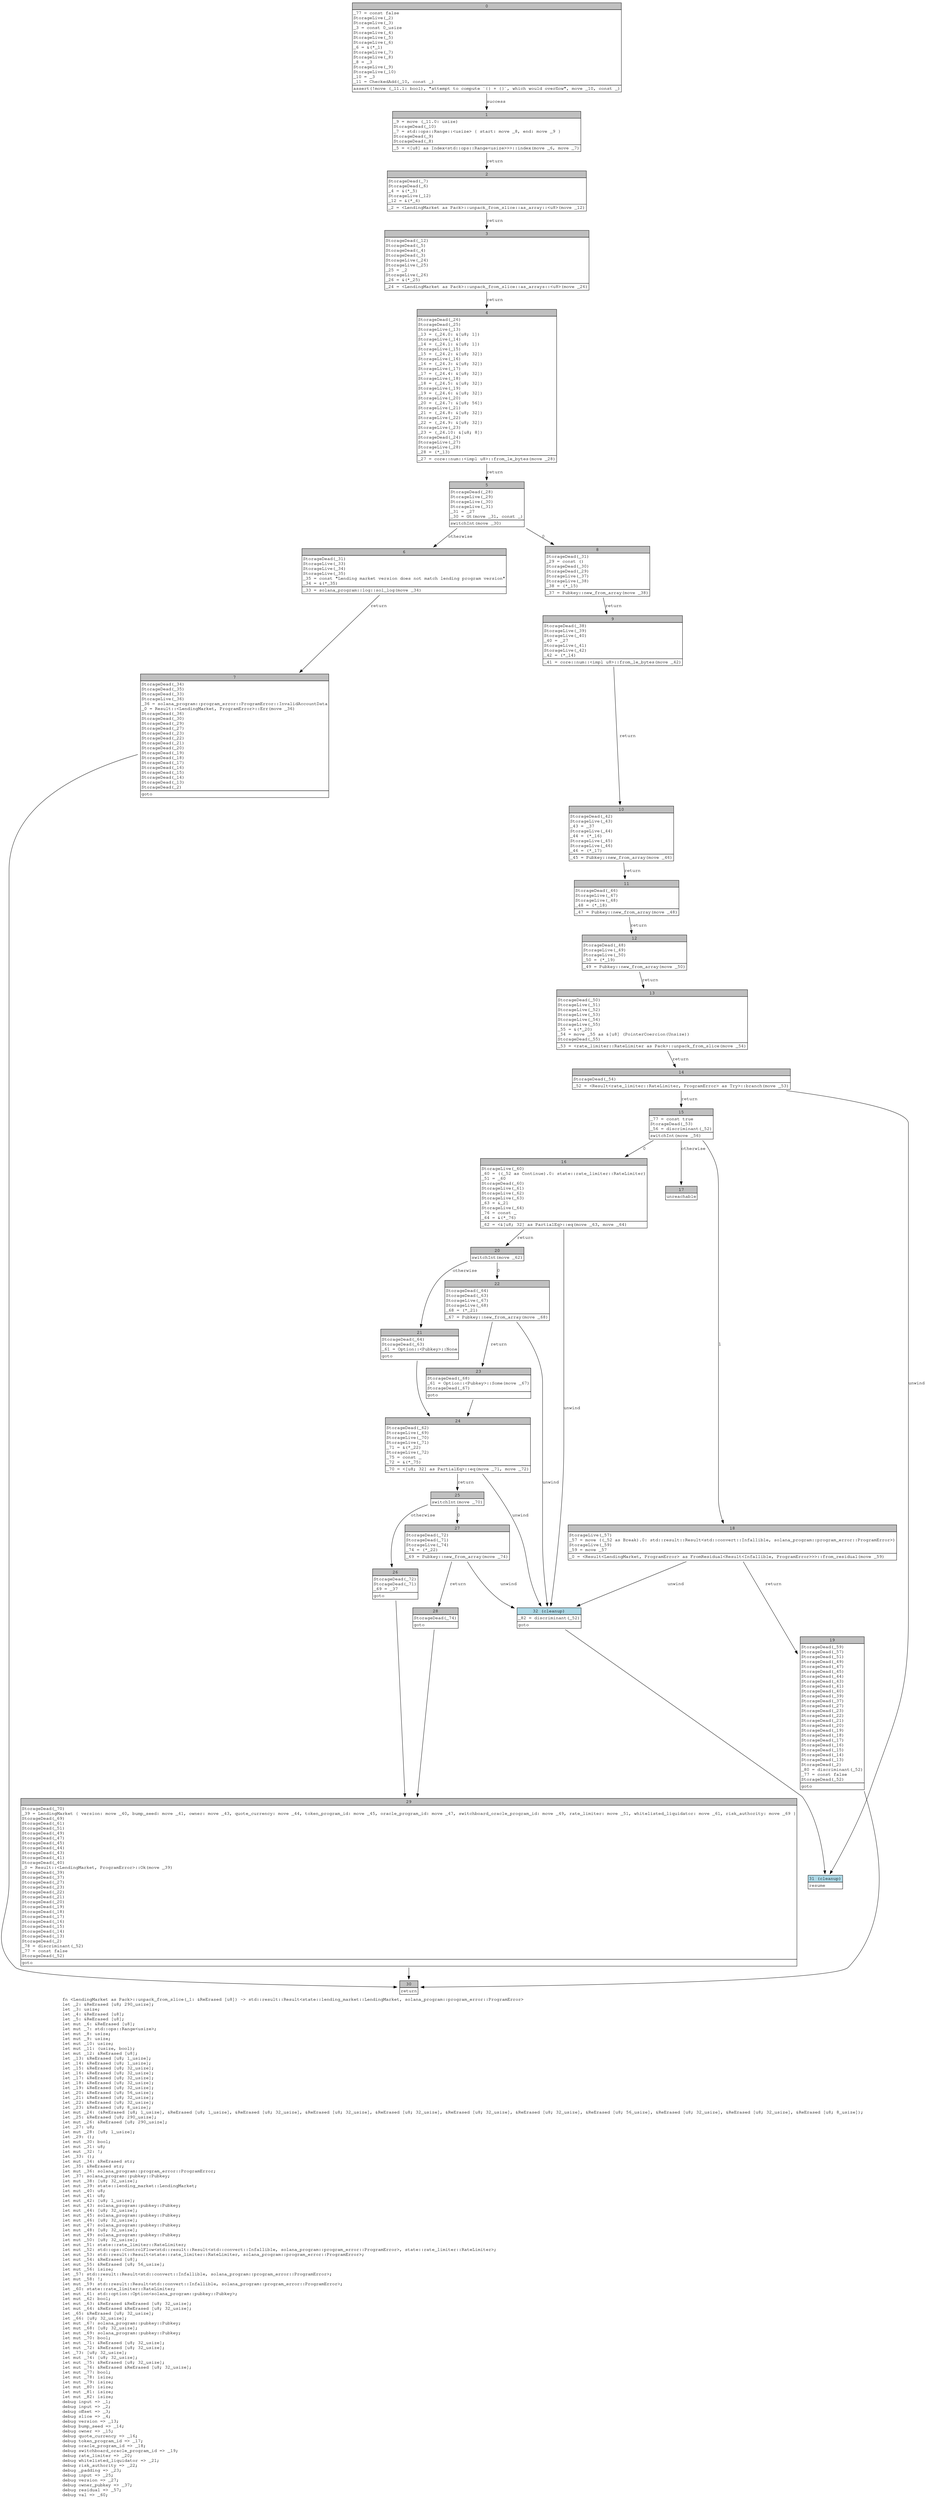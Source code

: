 digraph Mir_0_261 {
    graph [fontname="Courier, monospace"];
    node [fontname="Courier, monospace"];
    edge [fontname="Courier, monospace"];
    label=<fn &lt;LendingMarket as Pack&gt;::unpack_from_slice(_1: &amp;ReErased [u8]) -&gt; std::result::Result&lt;state::lending_market::LendingMarket, solana_program::program_error::ProgramError&gt;<br align="left"/>let _2: &amp;ReErased [u8; 290_usize];<br align="left"/>let _3: usize;<br align="left"/>let _4: &amp;ReErased [u8];<br align="left"/>let _5: &amp;ReErased [u8];<br align="left"/>let mut _6: &amp;ReErased [u8];<br align="left"/>let mut _7: std::ops::Range&lt;usize&gt;;<br align="left"/>let mut _8: usize;<br align="left"/>let mut _9: usize;<br align="left"/>let mut _10: usize;<br align="left"/>let mut _11: (usize, bool);<br align="left"/>let mut _12: &amp;ReErased [u8];<br align="left"/>let _13: &amp;ReErased [u8; 1_usize];<br align="left"/>let _14: &amp;ReErased [u8; 1_usize];<br align="left"/>let _15: &amp;ReErased [u8; 32_usize];<br align="left"/>let _16: &amp;ReErased [u8; 32_usize];<br align="left"/>let _17: &amp;ReErased [u8; 32_usize];<br align="left"/>let _18: &amp;ReErased [u8; 32_usize];<br align="left"/>let _19: &amp;ReErased [u8; 32_usize];<br align="left"/>let _20: &amp;ReErased [u8; 56_usize];<br align="left"/>let _21: &amp;ReErased [u8; 32_usize];<br align="left"/>let _22: &amp;ReErased [u8; 32_usize];<br align="left"/>let _23: &amp;ReErased [u8; 8_usize];<br align="left"/>let mut _24: (&amp;ReErased [u8; 1_usize], &amp;ReErased [u8; 1_usize], &amp;ReErased [u8; 32_usize], &amp;ReErased [u8; 32_usize], &amp;ReErased [u8; 32_usize], &amp;ReErased [u8; 32_usize], &amp;ReErased [u8; 32_usize], &amp;ReErased [u8; 56_usize], &amp;ReErased [u8; 32_usize], &amp;ReErased [u8; 32_usize], &amp;ReErased [u8; 8_usize]);<br align="left"/>let _25: &amp;ReErased [u8; 290_usize];<br align="left"/>let mut _26: &amp;ReErased [u8; 290_usize];<br align="left"/>let _27: u8;<br align="left"/>let mut _28: [u8; 1_usize];<br align="left"/>let _29: ();<br align="left"/>let mut _30: bool;<br align="left"/>let mut _31: u8;<br align="left"/>let mut _32: !;<br align="left"/>let _33: ();<br align="left"/>let mut _34: &amp;ReErased str;<br align="left"/>let _35: &amp;ReErased str;<br align="left"/>let mut _36: solana_program::program_error::ProgramError;<br align="left"/>let _37: solana_program::pubkey::Pubkey;<br align="left"/>let mut _38: [u8; 32_usize];<br align="left"/>let mut _39: state::lending_market::LendingMarket;<br align="left"/>let mut _40: u8;<br align="left"/>let mut _41: u8;<br align="left"/>let mut _42: [u8; 1_usize];<br align="left"/>let mut _43: solana_program::pubkey::Pubkey;<br align="left"/>let mut _44: [u8; 32_usize];<br align="left"/>let mut _45: solana_program::pubkey::Pubkey;<br align="left"/>let mut _46: [u8; 32_usize];<br align="left"/>let mut _47: solana_program::pubkey::Pubkey;<br align="left"/>let mut _48: [u8; 32_usize];<br align="left"/>let mut _49: solana_program::pubkey::Pubkey;<br align="left"/>let mut _50: [u8; 32_usize];<br align="left"/>let mut _51: state::rate_limiter::RateLimiter;<br align="left"/>let mut _52: std::ops::ControlFlow&lt;std::result::Result&lt;std::convert::Infallible, solana_program::program_error::ProgramError&gt;, state::rate_limiter::RateLimiter&gt;;<br align="left"/>let mut _53: std::result::Result&lt;state::rate_limiter::RateLimiter, solana_program::program_error::ProgramError&gt;;<br align="left"/>let mut _54: &amp;ReErased [u8];<br align="left"/>let mut _55: &amp;ReErased [u8; 56_usize];<br align="left"/>let mut _56: isize;<br align="left"/>let _57: std::result::Result&lt;std::convert::Infallible, solana_program::program_error::ProgramError&gt;;<br align="left"/>let mut _58: !;<br align="left"/>let mut _59: std::result::Result&lt;std::convert::Infallible, solana_program::program_error::ProgramError&gt;;<br align="left"/>let _60: state::rate_limiter::RateLimiter;<br align="left"/>let mut _61: std::option::Option&lt;solana_program::pubkey::Pubkey&gt;;<br align="left"/>let mut _62: bool;<br align="left"/>let mut _63: &amp;ReErased &amp;ReErased [u8; 32_usize];<br align="left"/>let mut _64: &amp;ReErased &amp;ReErased [u8; 32_usize];<br align="left"/>let _65: &amp;ReErased [u8; 32_usize];<br align="left"/>let _66: [u8; 32_usize];<br align="left"/>let mut _67: solana_program::pubkey::Pubkey;<br align="left"/>let mut _68: [u8; 32_usize];<br align="left"/>let mut _69: solana_program::pubkey::Pubkey;<br align="left"/>let mut _70: bool;<br align="left"/>let mut _71: &amp;ReErased [u8; 32_usize];<br align="left"/>let mut _72: &amp;ReErased [u8; 32_usize];<br align="left"/>let _73: [u8; 32_usize];<br align="left"/>let mut _74: [u8; 32_usize];<br align="left"/>let mut _75: &amp;ReErased [u8; 32_usize];<br align="left"/>let mut _76: &amp;ReErased &amp;ReErased [u8; 32_usize];<br align="left"/>let mut _77: bool;<br align="left"/>let mut _78: isize;<br align="left"/>let mut _79: isize;<br align="left"/>let mut _80: isize;<br align="left"/>let mut _81: isize;<br align="left"/>let mut _82: isize;<br align="left"/>debug input =&gt; _1;<br align="left"/>debug input =&gt; _2;<br align="left"/>debug offset =&gt; _3;<br align="left"/>debug slice =&gt; _4;<br align="left"/>debug version =&gt; _13;<br align="left"/>debug bump_seed =&gt; _14;<br align="left"/>debug owner =&gt; _15;<br align="left"/>debug quote_currency =&gt; _16;<br align="left"/>debug token_program_id =&gt; _17;<br align="left"/>debug oracle_program_id =&gt; _18;<br align="left"/>debug switchboard_oracle_program_id =&gt; _19;<br align="left"/>debug rate_limiter =&gt; _20;<br align="left"/>debug whitelisted_liquidator =&gt; _21;<br align="left"/>debug risk_authority =&gt; _22;<br align="left"/>debug _padding =&gt; _23;<br align="left"/>debug input =&gt; _25;<br align="left"/>debug version =&gt; _27;<br align="left"/>debug owner_pubkey =&gt; _37;<br align="left"/>debug residual =&gt; _57;<br align="left"/>debug val =&gt; _60;<br align="left"/>>;
    bb0__0_261 [shape="none", label=<<table border="0" cellborder="1" cellspacing="0"><tr><td bgcolor="gray" align="center" colspan="1">0</td></tr><tr><td align="left" balign="left">_77 = const false<br/>StorageLive(_2)<br/>StorageLive(_3)<br/>_3 = const 0_usize<br/>StorageLive(_4)<br/>StorageLive(_5)<br/>StorageLive(_6)<br/>_6 = &amp;(*_1)<br/>StorageLive(_7)<br/>StorageLive(_8)<br/>_8 = _3<br/>StorageLive(_9)<br/>StorageLive(_10)<br/>_10 = _3<br/>_11 = CheckedAdd(_10, const _)<br/></td></tr><tr><td align="left">assert(!move (_11.1: bool), &quot;attempt to compute `{} + {}`, which would overflow&quot;, move _10, const _)</td></tr></table>>];
    bb1__0_261 [shape="none", label=<<table border="0" cellborder="1" cellspacing="0"><tr><td bgcolor="gray" align="center" colspan="1">1</td></tr><tr><td align="left" balign="left">_9 = move (_11.0: usize)<br/>StorageDead(_10)<br/>_7 = std::ops::Range::&lt;usize&gt; { start: move _8, end: move _9 }<br/>StorageDead(_9)<br/>StorageDead(_8)<br/></td></tr><tr><td align="left">_5 = &lt;[u8] as Index&lt;std::ops::Range&lt;usize&gt;&gt;&gt;::index(move _6, move _7)</td></tr></table>>];
    bb2__0_261 [shape="none", label=<<table border="0" cellborder="1" cellspacing="0"><tr><td bgcolor="gray" align="center" colspan="1">2</td></tr><tr><td align="left" balign="left">StorageDead(_7)<br/>StorageDead(_6)<br/>_4 = &amp;(*_5)<br/>StorageLive(_12)<br/>_12 = &amp;(*_4)<br/></td></tr><tr><td align="left">_2 = &lt;LendingMarket as Pack&gt;::unpack_from_slice::as_array::&lt;u8&gt;(move _12)</td></tr></table>>];
    bb3__0_261 [shape="none", label=<<table border="0" cellborder="1" cellspacing="0"><tr><td bgcolor="gray" align="center" colspan="1">3</td></tr><tr><td align="left" balign="left">StorageDead(_12)<br/>StorageDead(_5)<br/>StorageDead(_4)<br/>StorageDead(_3)<br/>StorageLive(_24)<br/>StorageLive(_25)<br/>_25 = _2<br/>StorageLive(_26)<br/>_26 = &amp;(*_25)<br/></td></tr><tr><td align="left">_24 = &lt;LendingMarket as Pack&gt;::unpack_from_slice::as_arrays::&lt;u8&gt;(move _26)</td></tr></table>>];
    bb4__0_261 [shape="none", label=<<table border="0" cellborder="1" cellspacing="0"><tr><td bgcolor="gray" align="center" colspan="1">4</td></tr><tr><td align="left" balign="left">StorageDead(_26)<br/>StorageDead(_25)<br/>StorageLive(_13)<br/>_13 = (_24.0: &amp;[u8; 1])<br/>StorageLive(_14)<br/>_14 = (_24.1: &amp;[u8; 1])<br/>StorageLive(_15)<br/>_15 = (_24.2: &amp;[u8; 32])<br/>StorageLive(_16)<br/>_16 = (_24.3: &amp;[u8; 32])<br/>StorageLive(_17)<br/>_17 = (_24.4: &amp;[u8; 32])<br/>StorageLive(_18)<br/>_18 = (_24.5: &amp;[u8; 32])<br/>StorageLive(_19)<br/>_19 = (_24.6: &amp;[u8; 32])<br/>StorageLive(_20)<br/>_20 = (_24.7: &amp;[u8; 56])<br/>StorageLive(_21)<br/>_21 = (_24.8: &amp;[u8; 32])<br/>StorageLive(_22)<br/>_22 = (_24.9: &amp;[u8; 32])<br/>StorageLive(_23)<br/>_23 = (_24.10: &amp;[u8; 8])<br/>StorageDead(_24)<br/>StorageLive(_27)<br/>StorageLive(_28)<br/>_28 = (*_13)<br/></td></tr><tr><td align="left">_27 = core::num::&lt;impl u8&gt;::from_le_bytes(move _28)</td></tr></table>>];
    bb5__0_261 [shape="none", label=<<table border="0" cellborder="1" cellspacing="0"><tr><td bgcolor="gray" align="center" colspan="1">5</td></tr><tr><td align="left" balign="left">StorageDead(_28)<br/>StorageLive(_29)<br/>StorageLive(_30)<br/>StorageLive(_31)<br/>_31 = _27<br/>_30 = Gt(move _31, const _)<br/></td></tr><tr><td align="left">switchInt(move _30)</td></tr></table>>];
    bb6__0_261 [shape="none", label=<<table border="0" cellborder="1" cellspacing="0"><tr><td bgcolor="gray" align="center" colspan="1">6</td></tr><tr><td align="left" balign="left">StorageDead(_31)<br/>StorageLive(_33)<br/>StorageLive(_34)<br/>StorageLive(_35)<br/>_35 = const &quot;Lending market version does not match lending program version&quot;<br/>_34 = &amp;(*_35)<br/></td></tr><tr><td align="left">_33 = solana_program::log::sol_log(move _34)</td></tr></table>>];
    bb7__0_261 [shape="none", label=<<table border="0" cellborder="1" cellspacing="0"><tr><td bgcolor="gray" align="center" colspan="1">7</td></tr><tr><td align="left" balign="left">StorageDead(_34)<br/>StorageDead(_35)<br/>StorageDead(_33)<br/>StorageLive(_36)<br/>_36 = solana_program::program_error::ProgramError::InvalidAccountData<br/>_0 = Result::&lt;LendingMarket, ProgramError&gt;::Err(move _36)<br/>StorageDead(_36)<br/>StorageDead(_30)<br/>StorageDead(_29)<br/>StorageDead(_27)<br/>StorageDead(_23)<br/>StorageDead(_22)<br/>StorageDead(_21)<br/>StorageDead(_20)<br/>StorageDead(_19)<br/>StorageDead(_18)<br/>StorageDead(_17)<br/>StorageDead(_16)<br/>StorageDead(_15)<br/>StorageDead(_14)<br/>StorageDead(_13)<br/>StorageDead(_2)<br/></td></tr><tr><td align="left">goto</td></tr></table>>];
    bb8__0_261 [shape="none", label=<<table border="0" cellborder="1" cellspacing="0"><tr><td bgcolor="gray" align="center" colspan="1">8</td></tr><tr><td align="left" balign="left">StorageDead(_31)<br/>_29 = const ()<br/>StorageDead(_30)<br/>StorageDead(_29)<br/>StorageLive(_37)<br/>StorageLive(_38)<br/>_38 = (*_15)<br/></td></tr><tr><td align="left">_37 = Pubkey::new_from_array(move _38)</td></tr></table>>];
    bb9__0_261 [shape="none", label=<<table border="0" cellborder="1" cellspacing="0"><tr><td bgcolor="gray" align="center" colspan="1">9</td></tr><tr><td align="left" balign="left">StorageDead(_38)<br/>StorageLive(_39)<br/>StorageLive(_40)<br/>_40 = _27<br/>StorageLive(_41)<br/>StorageLive(_42)<br/>_42 = (*_14)<br/></td></tr><tr><td align="left">_41 = core::num::&lt;impl u8&gt;::from_le_bytes(move _42)</td></tr></table>>];
    bb10__0_261 [shape="none", label=<<table border="0" cellborder="1" cellspacing="0"><tr><td bgcolor="gray" align="center" colspan="1">10</td></tr><tr><td align="left" balign="left">StorageDead(_42)<br/>StorageLive(_43)<br/>_43 = _37<br/>StorageLive(_44)<br/>_44 = (*_16)<br/>StorageLive(_45)<br/>StorageLive(_46)<br/>_46 = (*_17)<br/></td></tr><tr><td align="left">_45 = Pubkey::new_from_array(move _46)</td></tr></table>>];
    bb11__0_261 [shape="none", label=<<table border="0" cellborder="1" cellspacing="0"><tr><td bgcolor="gray" align="center" colspan="1">11</td></tr><tr><td align="left" balign="left">StorageDead(_46)<br/>StorageLive(_47)<br/>StorageLive(_48)<br/>_48 = (*_18)<br/></td></tr><tr><td align="left">_47 = Pubkey::new_from_array(move _48)</td></tr></table>>];
    bb12__0_261 [shape="none", label=<<table border="0" cellborder="1" cellspacing="0"><tr><td bgcolor="gray" align="center" colspan="1">12</td></tr><tr><td align="left" balign="left">StorageDead(_48)<br/>StorageLive(_49)<br/>StorageLive(_50)<br/>_50 = (*_19)<br/></td></tr><tr><td align="left">_49 = Pubkey::new_from_array(move _50)</td></tr></table>>];
    bb13__0_261 [shape="none", label=<<table border="0" cellborder="1" cellspacing="0"><tr><td bgcolor="gray" align="center" colspan="1">13</td></tr><tr><td align="left" balign="left">StorageDead(_50)<br/>StorageLive(_51)<br/>StorageLive(_52)<br/>StorageLive(_53)<br/>StorageLive(_54)<br/>StorageLive(_55)<br/>_55 = &amp;(*_20)<br/>_54 = move _55 as &amp;[u8] (PointerCoercion(Unsize))<br/>StorageDead(_55)<br/></td></tr><tr><td align="left">_53 = &lt;rate_limiter::RateLimiter as Pack&gt;::unpack_from_slice(move _54)</td></tr></table>>];
    bb14__0_261 [shape="none", label=<<table border="0" cellborder="1" cellspacing="0"><tr><td bgcolor="gray" align="center" colspan="1">14</td></tr><tr><td align="left" balign="left">StorageDead(_54)<br/></td></tr><tr><td align="left">_52 = &lt;Result&lt;rate_limiter::RateLimiter, ProgramError&gt; as Try&gt;::branch(move _53)</td></tr></table>>];
    bb15__0_261 [shape="none", label=<<table border="0" cellborder="1" cellspacing="0"><tr><td bgcolor="gray" align="center" colspan="1">15</td></tr><tr><td align="left" balign="left">_77 = const true<br/>StorageDead(_53)<br/>_56 = discriminant(_52)<br/></td></tr><tr><td align="left">switchInt(move _56)</td></tr></table>>];
    bb16__0_261 [shape="none", label=<<table border="0" cellborder="1" cellspacing="0"><tr><td bgcolor="gray" align="center" colspan="1">16</td></tr><tr><td align="left" balign="left">StorageLive(_60)<br/>_60 = ((_52 as Continue).0: state::rate_limiter::RateLimiter)<br/>_51 = _60<br/>StorageDead(_60)<br/>StorageLive(_61)<br/>StorageLive(_62)<br/>StorageLive(_63)<br/>_63 = &amp;_21<br/>StorageLive(_64)<br/>_76 = const _<br/>_64 = &amp;(*_76)<br/></td></tr><tr><td align="left">_62 = &lt;&amp;[u8; 32] as PartialEq&gt;::eq(move _63, move _64)</td></tr></table>>];
    bb17__0_261 [shape="none", label=<<table border="0" cellborder="1" cellspacing="0"><tr><td bgcolor="gray" align="center" colspan="1">17</td></tr><tr><td align="left">unreachable</td></tr></table>>];
    bb18__0_261 [shape="none", label=<<table border="0" cellborder="1" cellspacing="0"><tr><td bgcolor="gray" align="center" colspan="1">18</td></tr><tr><td align="left" balign="left">StorageLive(_57)<br/>_57 = move ((_52 as Break).0: std::result::Result&lt;std::convert::Infallible, solana_program::program_error::ProgramError&gt;)<br/>StorageLive(_59)<br/>_59 = move _57<br/></td></tr><tr><td align="left">_0 = &lt;Result&lt;LendingMarket, ProgramError&gt; as FromResidual&lt;Result&lt;Infallible, ProgramError&gt;&gt;&gt;::from_residual(move _59)</td></tr></table>>];
    bb19__0_261 [shape="none", label=<<table border="0" cellborder="1" cellspacing="0"><tr><td bgcolor="gray" align="center" colspan="1">19</td></tr><tr><td align="left" balign="left">StorageDead(_59)<br/>StorageDead(_57)<br/>StorageDead(_51)<br/>StorageDead(_49)<br/>StorageDead(_47)<br/>StorageDead(_45)<br/>StorageDead(_44)<br/>StorageDead(_43)<br/>StorageDead(_41)<br/>StorageDead(_40)<br/>StorageDead(_39)<br/>StorageDead(_37)<br/>StorageDead(_27)<br/>StorageDead(_23)<br/>StorageDead(_22)<br/>StorageDead(_21)<br/>StorageDead(_20)<br/>StorageDead(_19)<br/>StorageDead(_18)<br/>StorageDead(_17)<br/>StorageDead(_16)<br/>StorageDead(_15)<br/>StorageDead(_14)<br/>StorageDead(_13)<br/>StorageDead(_2)<br/>_80 = discriminant(_52)<br/>_77 = const false<br/>StorageDead(_52)<br/></td></tr><tr><td align="left">goto</td></tr></table>>];
    bb20__0_261 [shape="none", label=<<table border="0" cellborder="1" cellspacing="0"><tr><td bgcolor="gray" align="center" colspan="1">20</td></tr><tr><td align="left">switchInt(move _62)</td></tr></table>>];
    bb21__0_261 [shape="none", label=<<table border="0" cellborder="1" cellspacing="0"><tr><td bgcolor="gray" align="center" colspan="1">21</td></tr><tr><td align="left" balign="left">StorageDead(_64)<br/>StorageDead(_63)<br/>_61 = Option::&lt;Pubkey&gt;::None<br/></td></tr><tr><td align="left">goto</td></tr></table>>];
    bb22__0_261 [shape="none", label=<<table border="0" cellborder="1" cellspacing="0"><tr><td bgcolor="gray" align="center" colspan="1">22</td></tr><tr><td align="left" balign="left">StorageDead(_64)<br/>StorageDead(_63)<br/>StorageLive(_67)<br/>StorageLive(_68)<br/>_68 = (*_21)<br/></td></tr><tr><td align="left">_67 = Pubkey::new_from_array(move _68)</td></tr></table>>];
    bb23__0_261 [shape="none", label=<<table border="0" cellborder="1" cellspacing="0"><tr><td bgcolor="gray" align="center" colspan="1">23</td></tr><tr><td align="left" balign="left">StorageDead(_68)<br/>_61 = Option::&lt;Pubkey&gt;::Some(move _67)<br/>StorageDead(_67)<br/></td></tr><tr><td align="left">goto</td></tr></table>>];
    bb24__0_261 [shape="none", label=<<table border="0" cellborder="1" cellspacing="0"><tr><td bgcolor="gray" align="center" colspan="1">24</td></tr><tr><td align="left" balign="left">StorageDead(_62)<br/>StorageLive(_69)<br/>StorageLive(_70)<br/>StorageLive(_71)<br/>_71 = &amp;(*_22)<br/>StorageLive(_72)<br/>_75 = const _<br/>_72 = &amp;(*_75)<br/></td></tr><tr><td align="left">_70 = &lt;[u8; 32] as PartialEq&gt;::eq(move _71, move _72)</td></tr></table>>];
    bb25__0_261 [shape="none", label=<<table border="0" cellborder="1" cellspacing="0"><tr><td bgcolor="gray" align="center" colspan="1">25</td></tr><tr><td align="left">switchInt(move _70)</td></tr></table>>];
    bb26__0_261 [shape="none", label=<<table border="0" cellborder="1" cellspacing="0"><tr><td bgcolor="gray" align="center" colspan="1">26</td></tr><tr><td align="left" balign="left">StorageDead(_72)<br/>StorageDead(_71)<br/>_69 = _37<br/></td></tr><tr><td align="left">goto</td></tr></table>>];
    bb27__0_261 [shape="none", label=<<table border="0" cellborder="1" cellspacing="0"><tr><td bgcolor="gray" align="center" colspan="1">27</td></tr><tr><td align="left" balign="left">StorageDead(_72)<br/>StorageDead(_71)<br/>StorageLive(_74)<br/>_74 = (*_22)<br/></td></tr><tr><td align="left">_69 = Pubkey::new_from_array(move _74)</td></tr></table>>];
    bb28__0_261 [shape="none", label=<<table border="0" cellborder="1" cellspacing="0"><tr><td bgcolor="gray" align="center" colspan="1">28</td></tr><tr><td align="left" balign="left">StorageDead(_74)<br/></td></tr><tr><td align="left">goto</td></tr></table>>];
    bb29__0_261 [shape="none", label=<<table border="0" cellborder="1" cellspacing="0"><tr><td bgcolor="gray" align="center" colspan="1">29</td></tr><tr><td align="left" balign="left">StorageDead(_70)<br/>_39 = LendingMarket { version: move _40, bump_seed: move _41, owner: move _43, quote_currency: move _44, token_program_id: move _45, oracle_program_id: move _47, switchboard_oracle_program_id: move _49, rate_limiter: move _51, whitelisted_liquidator: move _61, risk_authority: move _69 }<br/>StorageDead(_69)<br/>StorageDead(_61)<br/>StorageDead(_51)<br/>StorageDead(_49)<br/>StorageDead(_47)<br/>StorageDead(_45)<br/>StorageDead(_44)<br/>StorageDead(_43)<br/>StorageDead(_41)<br/>StorageDead(_40)<br/>_0 = Result::&lt;LendingMarket, ProgramError&gt;::Ok(move _39)<br/>StorageDead(_39)<br/>StorageDead(_37)<br/>StorageDead(_27)<br/>StorageDead(_23)<br/>StorageDead(_22)<br/>StorageDead(_21)<br/>StorageDead(_20)<br/>StorageDead(_19)<br/>StorageDead(_18)<br/>StorageDead(_17)<br/>StorageDead(_16)<br/>StorageDead(_15)<br/>StorageDead(_14)<br/>StorageDead(_13)<br/>StorageDead(_2)<br/>_78 = discriminant(_52)<br/>_77 = const false<br/>StorageDead(_52)<br/></td></tr><tr><td align="left">goto</td></tr></table>>];
    bb30__0_261 [shape="none", label=<<table border="0" cellborder="1" cellspacing="0"><tr><td bgcolor="gray" align="center" colspan="1">30</td></tr><tr><td align="left">return</td></tr></table>>];
    bb31__0_261 [shape="none", label=<<table border="0" cellborder="1" cellspacing="0"><tr><td bgcolor="lightblue" align="center" colspan="1">31 (cleanup)</td></tr><tr><td align="left">resume</td></tr></table>>];
    bb32__0_261 [shape="none", label=<<table border="0" cellborder="1" cellspacing="0"><tr><td bgcolor="lightblue" align="center" colspan="1">32 (cleanup)</td></tr><tr><td align="left" balign="left">_82 = discriminant(_52)<br/></td></tr><tr><td align="left">goto</td></tr></table>>];
    bb0__0_261 -> bb1__0_261 [label="success"];
    bb1__0_261 -> bb2__0_261 [label="return"];
    bb2__0_261 -> bb3__0_261 [label="return"];
    bb3__0_261 -> bb4__0_261 [label="return"];
    bb4__0_261 -> bb5__0_261 [label="return"];
    bb5__0_261 -> bb8__0_261 [label="0"];
    bb5__0_261 -> bb6__0_261 [label="otherwise"];
    bb6__0_261 -> bb7__0_261 [label="return"];
    bb7__0_261 -> bb30__0_261 [label=""];
    bb8__0_261 -> bb9__0_261 [label="return"];
    bb9__0_261 -> bb10__0_261 [label="return"];
    bb10__0_261 -> bb11__0_261 [label="return"];
    bb11__0_261 -> bb12__0_261 [label="return"];
    bb12__0_261 -> bb13__0_261 [label="return"];
    bb13__0_261 -> bb14__0_261 [label="return"];
    bb14__0_261 -> bb15__0_261 [label="return"];
    bb14__0_261 -> bb31__0_261 [label="unwind"];
    bb15__0_261 -> bb16__0_261 [label="0"];
    bb15__0_261 -> bb18__0_261 [label="1"];
    bb15__0_261 -> bb17__0_261 [label="otherwise"];
    bb16__0_261 -> bb20__0_261 [label="return"];
    bb16__0_261 -> bb32__0_261 [label="unwind"];
    bb18__0_261 -> bb19__0_261 [label="return"];
    bb18__0_261 -> bb32__0_261 [label="unwind"];
    bb19__0_261 -> bb30__0_261 [label=""];
    bb20__0_261 -> bb22__0_261 [label="0"];
    bb20__0_261 -> bb21__0_261 [label="otherwise"];
    bb21__0_261 -> bb24__0_261 [label=""];
    bb22__0_261 -> bb23__0_261 [label="return"];
    bb22__0_261 -> bb32__0_261 [label="unwind"];
    bb23__0_261 -> bb24__0_261 [label=""];
    bb24__0_261 -> bb25__0_261 [label="return"];
    bb24__0_261 -> bb32__0_261 [label="unwind"];
    bb25__0_261 -> bb27__0_261 [label="0"];
    bb25__0_261 -> bb26__0_261 [label="otherwise"];
    bb26__0_261 -> bb29__0_261 [label=""];
    bb27__0_261 -> bb28__0_261 [label="return"];
    bb27__0_261 -> bb32__0_261 [label="unwind"];
    bb28__0_261 -> bb29__0_261 [label=""];
    bb29__0_261 -> bb30__0_261 [label=""];
    bb32__0_261 -> bb31__0_261 [label=""];
}
